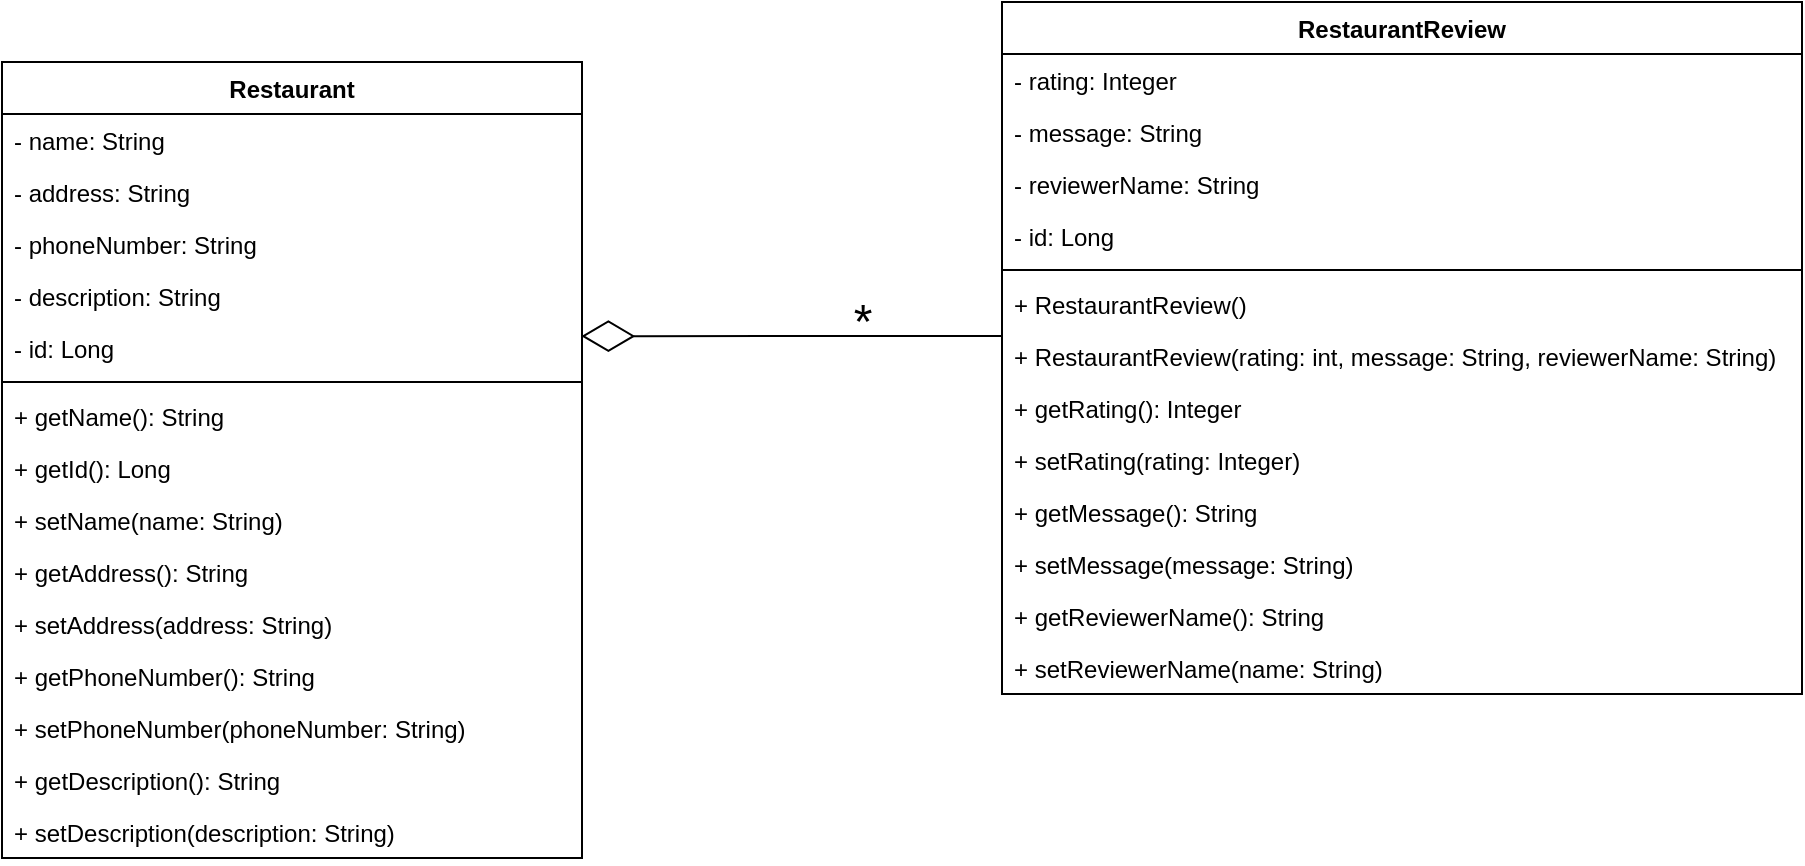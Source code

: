 <mxfile version="16.6.4" type="device"><diagram id="4KrB_VQM2TpcLka-o48A" name="Page-1"><mxGraphModel dx="1178" dy="641" grid="1" gridSize="10" guides="1" tooltips="1" connect="1" arrows="1" fold="1" page="1" pageScale="1" pageWidth="850" pageHeight="1100" math="0" shadow="0"><root><mxCell id="0"/><mxCell id="1" parent="0"/><mxCell id="pRsasXCL471JhArC4RBf-9" value="Restaurant" style="swimlane;fontStyle=1;align=center;verticalAlign=top;childLayout=stackLayout;horizontal=1;startSize=26;horizontalStack=0;resizeParent=1;resizeParentMax=0;resizeLast=0;collapsible=1;marginBottom=0;" parent="1" vertex="1"><mxGeometry x="50" y="100" width="290" height="398" as="geometry"/></mxCell><mxCell id="pRsasXCL471JhArC4RBf-17" value="- name: String" style="text;strokeColor=none;fillColor=none;align=left;verticalAlign=top;spacingLeft=4;spacingRight=4;overflow=hidden;rotatable=0;points=[[0,0.5],[1,0.5]];portConstraint=eastwest;" parent="pRsasXCL471JhArC4RBf-9" vertex="1"><mxGeometry y="26" width="290" height="26" as="geometry"/></mxCell><mxCell id="pRsasXCL471JhArC4RBf-10" value="- address: String" style="text;strokeColor=none;fillColor=none;align=left;verticalAlign=top;spacingLeft=4;spacingRight=4;overflow=hidden;rotatable=0;points=[[0,0.5],[1,0.5]];portConstraint=eastwest;" parent="pRsasXCL471JhArC4RBf-9" vertex="1"><mxGeometry y="52" width="290" height="26" as="geometry"/></mxCell><mxCell id="pRsasXCL471JhArC4RBf-18" value="- phoneNumber: String" style="text;strokeColor=none;fillColor=none;align=left;verticalAlign=top;spacingLeft=4;spacingRight=4;overflow=hidden;rotatable=0;points=[[0,0.5],[1,0.5]];portConstraint=eastwest;" parent="pRsasXCL471JhArC4RBf-9" vertex="1"><mxGeometry y="78" width="290" height="26" as="geometry"/></mxCell><mxCell id="pRsasXCL471JhArC4RBf-19" value="- description: String" style="text;strokeColor=none;fillColor=none;align=left;verticalAlign=top;spacingLeft=4;spacingRight=4;overflow=hidden;rotatable=0;points=[[0,0.5],[1,0.5]];portConstraint=eastwest;" parent="pRsasXCL471JhArC4RBf-9" vertex="1"><mxGeometry y="104" width="290" height="26" as="geometry"/></mxCell><mxCell id="hBkEEB7zDVGB5i_HIh1B-5" value="- id: Long" style="text;strokeColor=none;fillColor=none;align=left;verticalAlign=top;spacingLeft=4;spacingRight=4;overflow=hidden;rotatable=0;points=[[0,0.5],[1,0.5]];portConstraint=eastwest;" vertex="1" parent="pRsasXCL471JhArC4RBf-9"><mxGeometry y="130" width="290" height="26" as="geometry"/></mxCell><mxCell id="pRsasXCL471JhArC4RBf-11" value="" style="line;strokeWidth=1;fillColor=none;align=left;verticalAlign=middle;spacingTop=-1;spacingLeft=3;spacingRight=3;rotatable=0;labelPosition=right;points=[];portConstraint=eastwest;" parent="pRsasXCL471JhArC4RBf-9" vertex="1"><mxGeometry y="156" width="290" height="8" as="geometry"/></mxCell><mxCell id="pRsasXCL471JhArC4RBf-20" value="+ getName(): String" style="text;strokeColor=none;fillColor=none;align=left;verticalAlign=top;spacingLeft=4;spacingRight=4;overflow=hidden;rotatable=0;points=[[0,0.5],[1,0.5]];portConstraint=eastwest;" parent="pRsasXCL471JhArC4RBf-9" vertex="1"><mxGeometry y="164" width="290" height="26" as="geometry"/></mxCell><mxCell id="hBkEEB7zDVGB5i_HIh1B-6" value="+ getId(): Long" style="text;strokeColor=none;fillColor=none;align=left;verticalAlign=top;spacingLeft=4;spacingRight=4;overflow=hidden;rotatable=0;points=[[0,0.5],[1,0.5]];portConstraint=eastwest;" vertex="1" parent="pRsasXCL471JhArC4RBf-9"><mxGeometry y="190" width="290" height="26" as="geometry"/></mxCell><mxCell id="pRsasXCL471JhArC4RBf-12" value="+ setName(name: String)" style="text;strokeColor=none;fillColor=none;align=left;verticalAlign=top;spacingLeft=4;spacingRight=4;overflow=hidden;rotatable=0;points=[[0,0.5],[1,0.5]];portConstraint=eastwest;" parent="pRsasXCL471JhArC4RBf-9" vertex="1"><mxGeometry y="216" width="290" height="26" as="geometry"/></mxCell><mxCell id="pRsasXCL471JhArC4RBf-22" value="+ getAddress(): String" style="text;strokeColor=none;fillColor=none;align=left;verticalAlign=top;spacingLeft=4;spacingRight=4;overflow=hidden;rotatable=0;points=[[0,0.5],[1,0.5]];portConstraint=eastwest;" parent="pRsasXCL471JhArC4RBf-9" vertex="1"><mxGeometry y="242" width="290" height="26" as="geometry"/></mxCell><mxCell id="pRsasXCL471JhArC4RBf-21" value="+ setAddress(address: String)" style="text;strokeColor=none;fillColor=none;align=left;verticalAlign=top;spacingLeft=4;spacingRight=4;overflow=hidden;rotatable=0;points=[[0,0.5],[1,0.5]];portConstraint=eastwest;" parent="pRsasXCL471JhArC4RBf-9" vertex="1"><mxGeometry y="268" width="290" height="26" as="geometry"/></mxCell><mxCell id="pRsasXCL471JhArC4RBf-23" value="+ getPhoneNumber(): String" style="text;strokeColor=none;fillColor=none;align=left;verticalAlign=top;spacingLeft=4;spacingRight=4;overflow=hidden;rotatable=0;points=[[0,0.5],[1,0.5]];portConstraint=eastwest;" parent="pRsasXCL471JhArC4RBf-9" vertex="1"><mxGeometry y="294" width="290" height="26" as="geometry"/></mxCell><mxCell id="pRsasXCL471JhArC4RBf-37" value="+ setPhoneNumber(phoneNumber: String)" style="text;strokeColor=none;fillColor=none;align=left;verticalAlign=top;spacingLeft=4;spacingRight=4;overflow=hidden;rotatable=0;points=[[0,0.5],[1,0.5]];portConstraint=eastwest;" parent="pRsasXCL471JhArC4RBf-9" vertex="1"><mxGeometry y="320" width="290" height="26" as="geometry"/></mxCell><mxCell id="pRsasXCL471JhArC4RBf-24" value="+ getDescription(): String" style="text;strokeColor=none;fillColor=none;align=left;verticalAlign=top;spacingLeft=4;spacingRight=4;overflow=hidden;rotatable=0;points=[[0,0.5],[1,0.5]];portConstraint=eastwest;" parent="pRsasXCL471JhArC4RBf-9" vertex="1"><mxGeometry y="346" width="290" height="26" as="geometry"/></mxCell><mxCell id="pRsasXCL471JhArC4RBf-38" value="+ setDescription(description: String)" style="text;strokeColor=none;fillColor=none;align=left;verticalAlign=top;spacingLeft=4;spacingRight=4;overflow=hidden;rotatable=0;points=[[0,0.5],[1,0.5]];portConstraint=eastwest;" parent="pRsasXCL471JhArC4RBf-9" vertex="1"><mxGeometry y="372" width="290" height="26" as="geometry"/></mxCell><mxCell id="pRsasXCL471JhArC4RBf-13" value="RestaurantReview" style="swimlane;fontStyle=1;align=center;verticalAlign=top;childLayout=stackLayout;horizontal=1;startSize=26;horizontalStack=0;resizeParent=1;resizeParentMax=0;resizeLast=0;collapsible=1;marginBottom=0;" parent="1" vertex="1"><mxGeometry x="550" y="70" width="400" height="346" as="geometry"/></mxCell><mxCell id="pRsasXCL471JhArC4RBf-39" value="- rating: Integer" style="text;strokeColor=none;fillColor=none;align=left;verticalAlign=top;spacingLeft=4;spacingRight=4;overflow=hidden;rotatable=0;points=[[0,0.5],[1,0.5]];portConstraint=eastwest;" parent="pRsasXCL471JhArC4RBf-13" vertex="1"><mxGeometry y="26" width="400" height="26" as="geometry"/></mxCell><mxCell id="pRsasXCL471JhArC4RBf-14" value="- message: String" style="text;strokeColor=none;fillColor=none;align=left;verticalAlign=top;spacingLeft=4;spacingRight=4;overflow=hidden;rotatable=0;points=[[0,0.5],[1,0.5]];portConstraint=eastwest;" parent="pRsasXCL471JhArC4RBf-13" vertex="1"><mxGeometry y="52" width="400" height="26" as="geometry"/></mxCell><mxCell id="pRsasXCL471JhArC4RBf-43" value="- reviewerName: String" style="text;strokeColor=none;fillColor=none;align=left;verticalAlign=top;spacingLeft=4;spacingRight=4;overflow=hidden;rotatable=0;points=[[0,0.5],[1,0.5]];portConstraint=eastwest;" parent="pRsasXCL471JhArC4RBf-13" vertex="1"><mxGeometry y="78" width="400" height="26" as="geometry"/></mxCell><mxCell id="hBkEEB7zDVGB5i_HIh1B-4" value="- id: Long" style="text;strokeColor=none;fillColor=none;align=left;verticalAlign=top;spacingLeft=4;spacingRight=4;overflow=hidden;rotatable=0;points=[[0,0.5],[1,0.5]];portConstraint=eastwest;" vertex="1" parent="pRsasXCL471JhArC4RBf-13"><mxGeometry y="104" width="400" height="26" as="geometry"/></mxCell><mxCell id="pRsasXCL471JhArC4RBf-15" value="" style="line;strokeWidth=1;fillColor=none;align=left;verticalAlign=middle;spacingTop=-1;spacingLeft=3;spacingRight=3;rotatable=0;labelPosition=right;points=[];portConstraint=eastwest;" parent="pRsasXCL471JhArC4RBf-13" vertex="1"><mxGeometry y="130" width="400" height="8" as="geometry"/></mxCell><mxCell id="hBkEEB7zDVGB5i_HIh1B-2" value="+ RestaurantReview()" style="text;strokeColor=none;fillColor=none;align=left;verticalAlign=top;spacingLeft=4;spacingRight=4;overflow=hidden;rotatable=0;points=[[0,0.5],[1,0.5]];portConstraint=eastwest;" vertex="1" parent="pRsasXCL471JhArC4RBf-13"><mxGeometry y="138" width="400" height="26" as="geometry"/></mxCell><mxCell id="hBkEEB7zDVGB5i_HIh1B-3" value="+ RestaurantReview(rating: int, message: String, reviewerName: String)" style="text;strokeColor=none;fillColor=none;align=left;verticalAlign=top;spacingLeft=4;spacingRight=4;overflow=hidden;rotatable=0;points=[[0,0.5],[1,0.5]];portConstraint=eastwest;" vertex="1" parent="pRsasXCL471JhArC4RBf-13"><mxGeometry y="164" width="400" height="26" as="geometry"/></mxCell><mxCell id="pRsasXCL471JhArC4RBf-16" value="+ getRating(): Integer" style="text;strokeColor=none;fillColor=none;align=left;verticalAlign=top;spacingLeft=4;spacingRight=4;overflow=hidden;rotatable=0;points=[[0,0.5],[1,0.5]];portConstraint=eastwest;" parent="pRsasXCL471JhArC4RBf-13" vertex="1"><mxGeometry y="190" width="400" height="26" as="geometry"/></mxCell><mxCell id="pRsasXCL471JhArC4RBf-40" value="+ setRating(rating: Integer)" style="text;strokeColor=none;fillColor=none;align=left;verticalAlign=top;spacingLeft=4;spacingRight=4;overflow=hidden;rotatable=0;points=[[0,0.5],[1,0.5]];portConstraint=eastwest;" parent="pRsasXCL471JhArC4RBf-13" vertex="1"><mxGeometry y="216" width="400" height="26" as="geometry"/></mxCell><mxCell id="pRsasXCL471JhArC4RBf-42" value="+ getMessage(): String" style="text;strokeColor=none;fillColor=none;align=left;verticalAlign=top;spacingLeft=4;spacingRight=4;overflow=hidden;rotatable=0;points=[[0,0.5],[1,0.5]];portConstraint=eastwest;" parent="pRsasXCL471JhArC4RBf-13" vertex="1"><mxGeometry y="242" width="400" height="26" as="geometry"/></mxCell><mxCell id="pRsasXCL471JhArC4RBf-44" value="+ setMessage(message: String)" style="text;strokeColor=none;fillColor=none;align=left;verticalAlign=top;spacingLeft=4;spacingRight=4;overflow=hidden;rotatable=0;points=[[0,0.5],[1,0.5]];portConstraint=eastwest;" parent="pRsasXCL471JhArC4RBf-13" vertex="1"><mxGeometry y="268" width="400" height="26" as="geometry"/></mxCell><mxCell id="pRsasXCL471JhArC4RBf-41" value="+ getReviewerName(): String" style="text;strokeColor=none;fillColor=none;align=left;verticalAlign=top;spacingLeft=4;spacingRight=4;overflow=hidden;rotatable=0;points=[[0,0.5],[1,0.5]];portConstraint=eastwest;" parent="pRsasXCL471JhArC4RBf-13" vertex="1"><mxGeometry y="294" width="400" height="26" as="geometry"/></mxCell><mxCell id="pRsasXCL471JhArC4RBf-45" value="+ setReviewerName(name: String)" style="text;strokeColor=none;fillColor=none;align=left;verticalAlign=top;spacingLeft=4;spacingRight=4;overflow=hidden;rotatable=0;points=[[0,0.5],[1,0.5]];portConstraint=eastwest;" parent="pRsasXCL471JhArC4RBf-13" vertex="1"><mxGeometry y="320" width="400" height="26" as="geometry"/></mxCell><mxCell id="pRsasXCL471JhArC4RBf-50" value="" style="endArrow=diamondThin;endFill=0;endSize=24;html=1;rounded=0;entryX=0.999;entryY=0.273;entryDx=0;entryDy=0;entryPerimeter=0;" parent="1" target="hBkEEB7zDVGB5i_HIh1B-5" edge="1"><mxGeometry width="160" relative="1" as="geometry"><mxPoint x="550" y="237" as="sourcePoint"/><mxPoint x="540" y="380" as="targetPoint"/></mxGeometry></mxCell><mxCell id="pRsasXCL471JhArC4RBf-51" value="&lt;font style=&quot;font-size: 24px&quot;&gt;*&lt;/font&gt;" style="text;html=1;align=center;verticalAlign=middle;resizable=0;points=[];autosize=1;strokeColor=none;fillColor=none;" parent="1" vertex="1"><mxGeometry x="470" y="220" width="20" height="20" as="geometry"/></mxCell></root></mxGraphModel></diagram></mxfile>